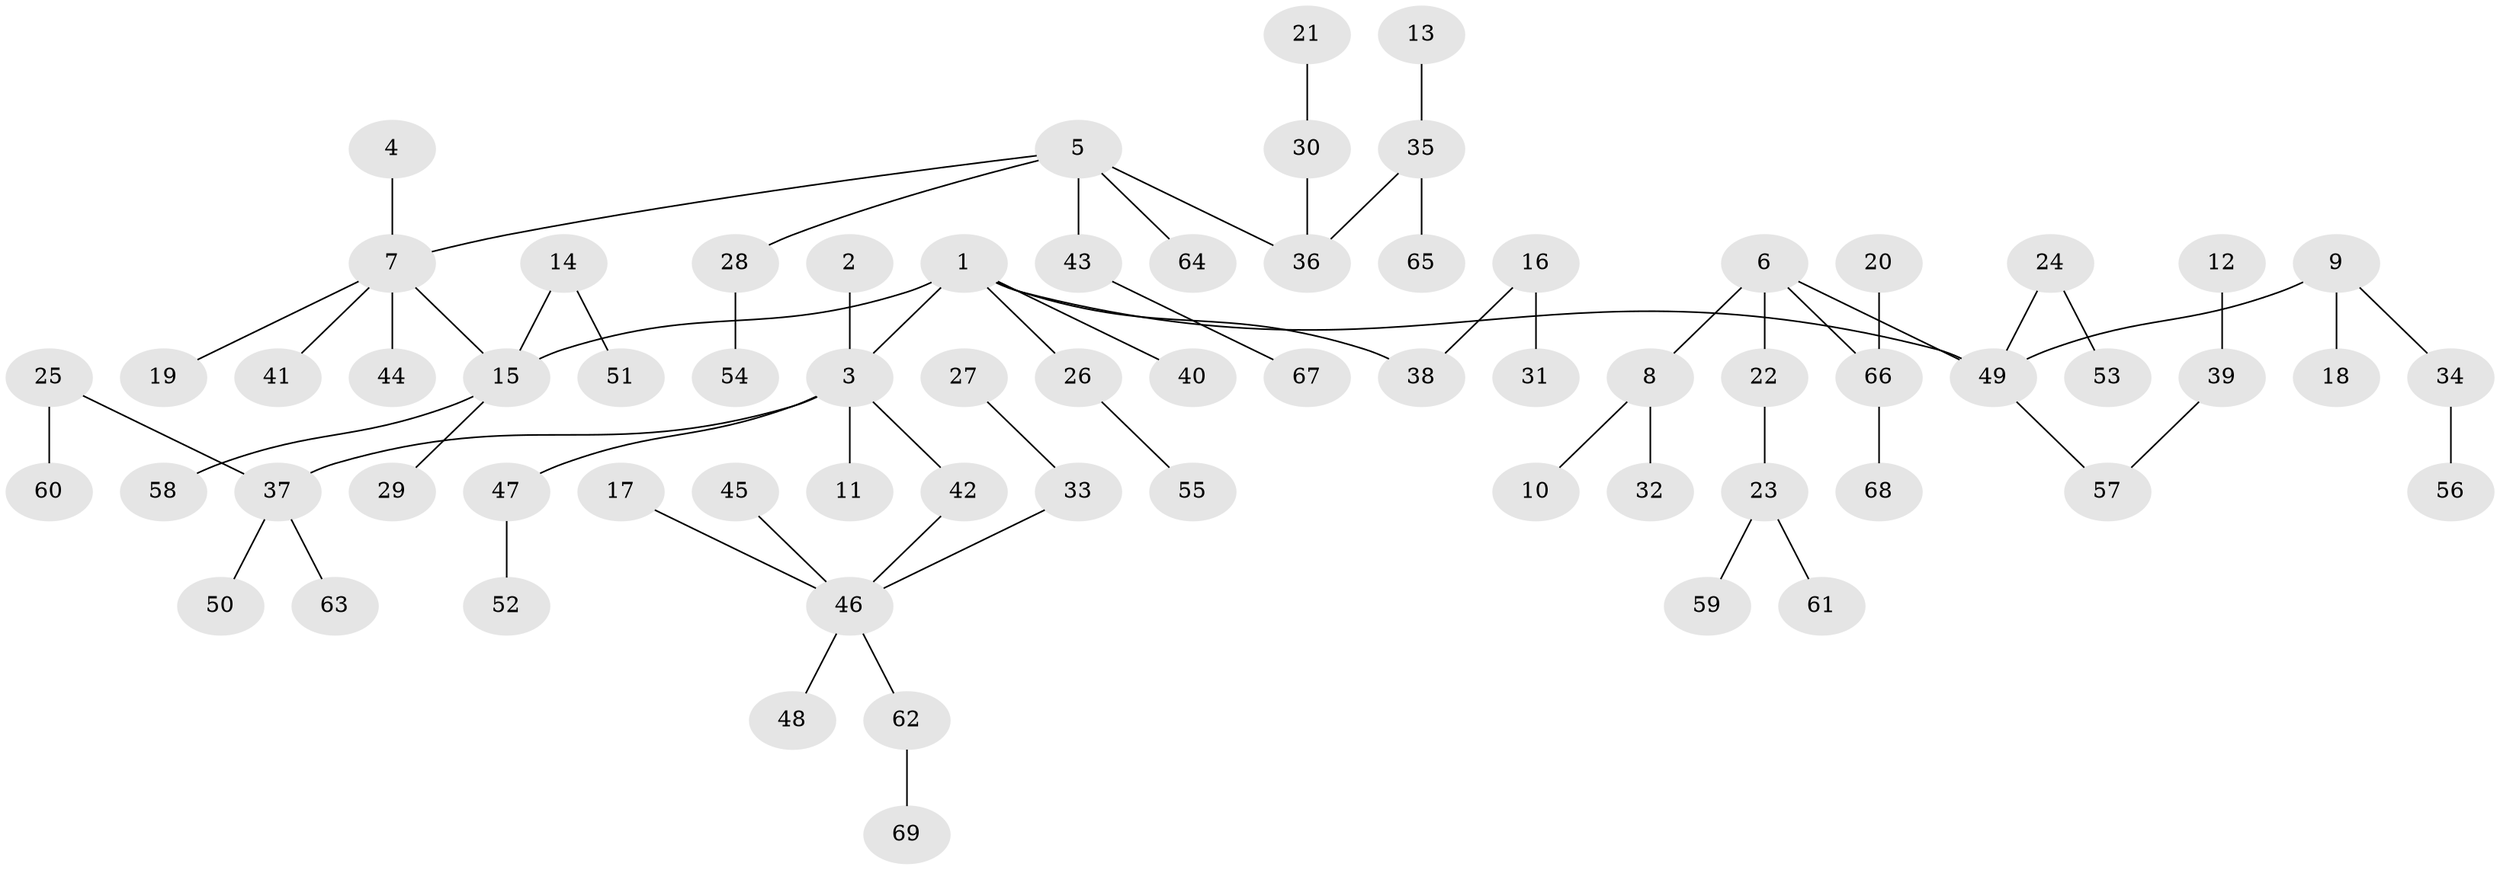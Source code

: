 // original degree distribution, {3: 0.12408759124087591, 5: 0.029197080291970802, 6: 0.014598540145985401, 7: 0.014598540145985401, 4: 0.043795620437956206, 1: 0.44525547445255476, 2: 0.3284671532846715}
// Generated by graph-tools (version 1.1) at 2025/26/03/09/25 03:26:26]
// undirected, 69 vertices, 68 edges
graph export_dot {
graph [start="1"]
  node [color=gray90,style=filled];
  1;
  2;
  3;
  4;
  5;
  6;
  7;
  8;
  9;
  10;
  11;
  12;
  13;
  14;
  15;
  16;
  17;
  18;
  19;
  20;
  21;
  22;
  23;
  24;
  25;
  26;
  27;
  28;
  29;
  30;
  31;
  32;
  33;
  34;
  35;
  36;
  37;
  38;
  39;
  40;
  41;
  42;
  43;
  44;
  45;
  46;
  47;
  48;
  49;
  50;
  51;
  52;
  53;
  54;
  55;
  56;
  57;
  58;
  59;
  60;
  61;
  62;
  63;
  64;
  65;
  66;
  67;
  68;
  69;
  1 -- 3 [weight=1.0];
  1 -- 15 [weight=1.0];
  1 -- 26 [weight=1.0];
  1 -- 38 [weight=1.0];
  1 -- 40 [weight=1.0];
  1 -- 49 [weight=1.0];
  2 -- 3 [weight=1.0];
  3 -- 11 [weight=1.0];
  3 -- 37 [weight=1.0];
  3 -- 42 [weight=1.0];
  3 -- 47 [weight=1.0];
  4 -- 7 [weight=1.0];
  5 -- 7 [weight=1.0];
  5 -- 28 [weight=1.0];
  5 -- 36 [weight=1.0];
  5 -- 43 [weight=1.0];
  5 -- 64 [weight=1.0];
  6 -- 8 [weight=1.0];
  6 -- 22 [weight=1.0];
  6 -- 49 [weight=1.0];
  6 -- 66 [weight=1.0];
  7 -- 15 [weight=1.0];
  7 -- 19 [weight=1.0];
  7 -- 41 [weight=1.0];
  7 -- 44 [weight=1.0];
  8 -- 10 [weight=1.0];
  8 -- 32 [weight=1.0];
  9 -- 18 [weight=1.0];
  9 -- 34 [weight=1.0];
  9 -- 49 [weight=1.0];
  12 -- 39 [weight=1.0];
  13 -- 35 [weight=1.0];
  14 -- 15 [weight=1.0];
  14 -- 51 [weight=1.0];
  15 -- 29 [weight=1.0];
  15 -- 58 [weight=1.0];
  16 -- 31 [weight=1.0];
  16 -- 38 [weight=1.0];
  17 -- 46 [weight=1.0];
  20 -- 66 [weight=1.0];
  21 -- 30 [weight=1.0];
  22 -- 23 [weight=1.0];
  23 -- 59 [weight=1.0];
  23 -- 61 [weight=1.0];
  24 -- 49 [weight=1.0];
  24 -- 53 [weight=1.0];
  25 -- 37 [weight=1.0];
  25 -- 60 [weight=1.0];
  26 -- 55 [weight=1.0];
  27 -- 33 [weight=1.0];
  28 -- 54 [weight=1.0];
  30 -- 36 [weight=1.0];
  33 -- 46 [weight=1.0];
  34 -- 56 [weight=1.0];
  35 -- 36 [weight=1.0];
  35 -- 65 [weight=1.0];
  37 -- 50 [weight=1.0];
  37 -- 63 [weight=1.0];
  39 -- 57 [weight=1.0];
  42 -- 46 [weight=1.0];
  43 -- 67 [weight=1.0];
  45 -- 46 [weight=1.0];
  46 -- 48 [weight=1.0];
  46 -- 62 [weight=1.0];
  47 -- 52 [weight=1.0];
  49 -- 57 [weight=1.0];
  62 -- 69 [weight=1.0];
  66 -- 68 [weight=1.0];
}
